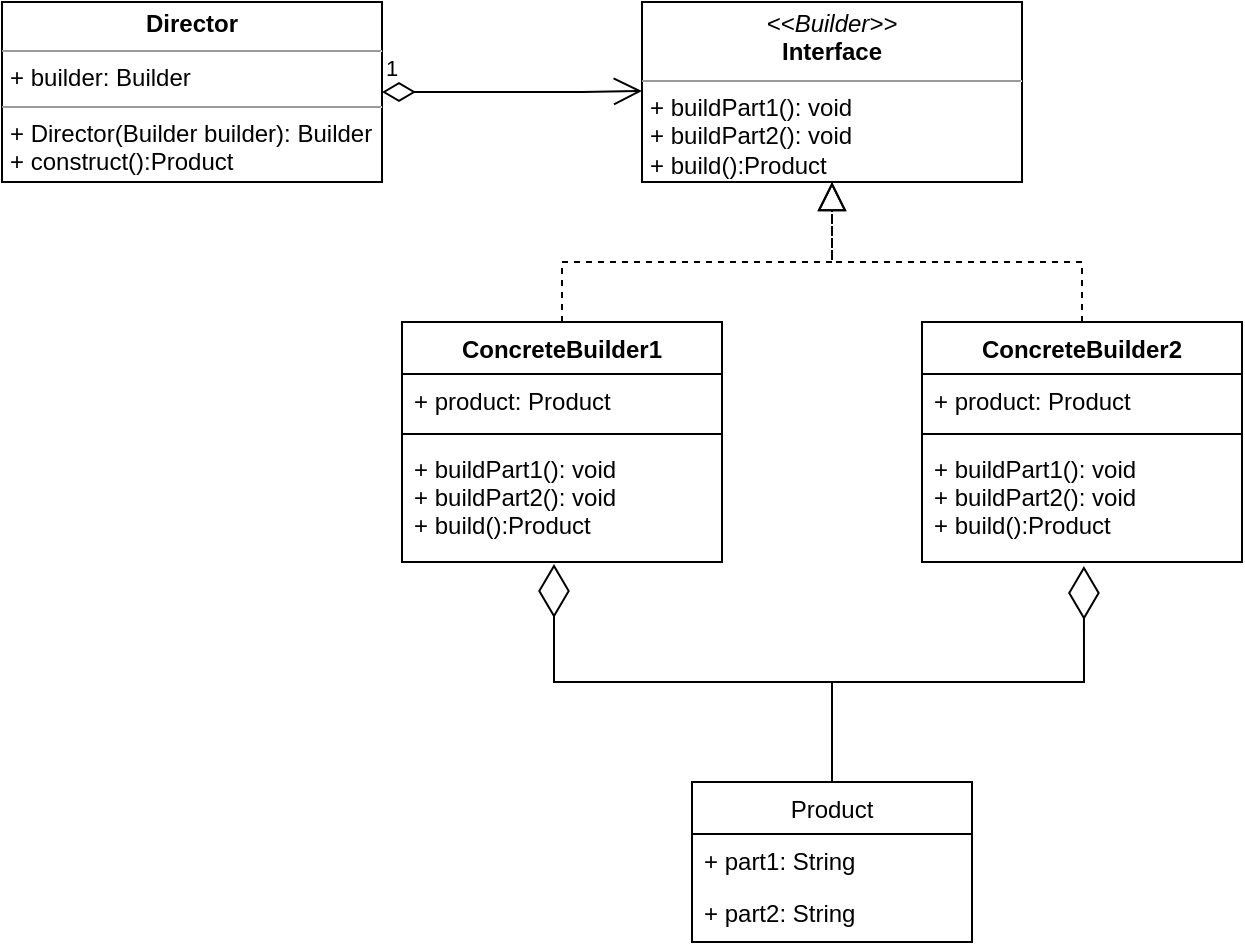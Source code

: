 <mxfile version="16.5.1" type="device"><diagram name="Page-1" id="0783ab3e-0a74-02c8-0abd-f7b4e66b4bec"><mxGraphModel dx="1106" dy="800" grid="1" gridSize="10" guides="1" tooltips="1" connect="1" arrows="1" fold="1" page="1" pageScale="1" pageWidth="850" pageHeight="1100" background="none" math="0" shadow="0"><root><mxCell id="0"/><mxCell id="1" parent="0"/><mxCell id="WT0uOMFeplNMNggAMWeF-1" value="&lt;p style=&quot;margin: 0px ; margin-top: 4px ; text-align: center&quot;&gt;&lt;i&gt;&amp;lt;&amp;lt;Builder&amp;gt;&amp;gt;&lt;/i&gt;&lt;br&gt;&lt;b&gt;Interface&lt;/b&gt;&lt;/p&gt;&lt;hr size=&quot;1&quot;&gt;&lt;p style=&quot;margin: 0px ; margin-left: 4px&quot;&gt;+ buildPart1(): void&lt;br&gt;+ buildPart2(): void&lt;/p&gt;&lt;p style=&quot;margin: 0px ; margin-left: 4px&quot;&gt;+ build():Product&lt;/p&gt;" style="verticalAlign=top;align=left;overflow=fill;fontSize=12;fontFamily=Helvetica;html=1;" parent="1" vertex="1"><mxGeometry x="430" y="160" width="190" height="90" as="geometry"/></mxCell><mxCell id="WT0uOMFeplNMNggAMWeF-10" value="" style="endArrow=block;dashed=1;endFill=0;endSize=12;html=1;rounded=0;entryX=0.5;entryY=1;entryDx=0;entryDy=0;exitX=0.5;exitY=0;exitDx=0;exitDy=0;" parent="1" source="so5XZe3bjEw0Pz1Z7xpM-1" target="WT0uOMFeplNMNggAMWeF-1" edge="1"><mxGeometry width="160" relative="1" as="geometry"><mxPoint x="400" y="320" as="sourcePoint"/><mxPoint x="630" y="410" as="targetPoint"/><Array as="points"><mxPoint x="390" y="290"/><mxPoint x="525" y="290"/></Array></mxGeometry></mxCell><mxCell id="WT0uOMFeplNMNggAMWeF-15" value="" style="endArrow=block;dashed=1;endFill=0;endSize=12;html=1;rounded=0;entryX=0.5;entryY=1;entryDx=0;entryDy=0;exitX=0.5;exitY=0;exitDx=0;exitDy=0;" parent="1" target="WT0uOMFeplNMNggAMWeF-1" edge="1"><mxGeometry width="160" relative="1" as="geometry"><mxPoint x="650" y="320" as="sourcePoint"/><mxPoint x="725" y="250" as="targetPoint"/><Array as="points"><mxPoint x="650" y="290"/><mxPoint x="525" y="290"/></Array></mxGeometry></mxCell><mxCell id="WT0uOMFeplNMNggAMWeF-17" value="Product" style="swimlane;fontStyle=0;childLayout=stackLayout;horizontal=1;startSize=26;fillColor=none;horizontalStack=0;resizeParent=1;resizeParentMax=0;resizeLast=0;collapsible=1;marginBottom=0;" parent="1" vertex="1"><mxGeometry x="455" y="550" width="140" height="80" as="geometry"/></mxCell><mxCell id="WT0uOMFeplNMNggAMWeF-18" value="+ part1: String" style="text;strokeColor=none;fillColor=none;align=left;verticalAlign=top;spacingLeft=4;spacingRight=4;overflow=hidden;rotatable=0;points=[[0,0.5],[1,0.5]];portConstraint=eastwest;" parent="WT0uOMFeplNMNggAMWeF-17" vertex="1"><mxGeometry y="26" width="140" height="26" as="geometry"/></mxCell><mxCell id="WT0uOMFeplNMNggAMWeF-19" value="+ part2: String" style="text;strokeColor=none;fillColor=none;align=left;verticalAlign=top;spacingLeft=4;spacingRight=4;overflow=hidden;rotatable=0;points=[[0,0.5],[1,0.5]];portConstraint=eastwest;" parent="WT0uOMFeplNMNggAMWeF-17" vertex="1"><mxGeometry y="52" width="140" height="28" as="geometry"/></mxCell><mxCell id="WT0uOMFeplNMNggAMWeF-31" value="&lt;p style=&quot;margin: 0px ; margin-top: 4px ; text-align: center&quot;&gt;&lt;b&gt;Director&lt;/b&gt;&lt;/p&gt;&lt;hr size=&quot;1&quot;&gt;&lt;p style=&quot;margin: 0px ; margin-left: 4px&quot;&gt;+ builder: Builder&lt;/p&gt;&lt;hr size=&quot;1&quot;&gt;&lt;p style=&quot;margin: 0px ; margin-left: 4px&quot;&gt;+ Director(Builder builder): Builder&lt;/p&gt;&lt;p style=&quot;margin: 0px ; margin-left: 4px&quot;&gt;+ construct():Product&lt;/p&gt;" style="verticalAlign=top;align=left;overflow=fill;fontSize=12;fontFamily=Helvetica;html=1;" parent="1" vertex="1"><mxGeometry x="110" y="160" width="190" height="90" as="geometry"/></mxCell><mxCell id="WT0uOMFeplNMNggAMWeF-32" value="1" style="endArrow=open;html=1;endSize=12;startArrow=diamondThin;startSize=14;startFill=0;edgeStyle=orthogonalEdgeStyle;align=left;verticalAlign=bottom;rounded=0;exitX=1;exitY=0.5;exitDx=0;exitDy=0;" parent="1" source="WT0uOMFeplNMNggAMWeF-31" edge="1"><mxGeometry x="-1" y="3" relative="1" as="geometry"><mxPoint x="320" y="204.5" as="sourcePoint"/><mxPoint x="430" y="204.5" as="targetPoint"/><Array as="points"><mxPoint x="400" y="205"/></Array></mxGeometry></mxCell><mxCell id="so5XZe3bjEw0Pz1Z7xpM-1" value="ConcreteBuilder1" style="swimlane;fontStyle=1;align=center;verticalAlign=top;childLayout=stackLayout;horizontal=1;startSize=26;horizontalStack=0;resizeParent=1;resizeParentMax=0;resizeLast=0;collapsible=1;marginBottom=0;" vertex="1" parent="1"><mxGeometry x="310" y="320" width="160" height="120" as="geometry"/></mxCell><mxCell id="so5XZe3bjEw0Pz1Z7xpM-2" value="+ product: Product" style="text;strokeColor=none;fillColor=none;align=left;verticalAlign=top;spacingLeft=4;spacingRight=4;overflow=hidden;rotatable=0;points=[[0,0.5],[1,0.5]];portConstraint=eastwest;" vertex="1" parent="so5XZe3bjEw0Pz1Z7xpM-1"><mxGeometry y="26" width="160" height="26" as="geometry"/></mxCell><mxCell id="so5XZe3bjEw0Pz1Z7xpM-3" value="" style="line;strokeWidth=1;fillColor=none;align=left;verticalAlign=middle;spacingTop=-1;spacingLeft=3;spacingRight=3;rotatable=0;labelPosition=right;points=[];portConstraint=eastwest;" vertex="1" parent="so5XZe3bjEw0Pz1Z7xpM-1"><mxGeometry y="52" width="160" height="8" as="geometry"/></mxCell><mxCell id="so5XZe3bjEw0Pz1Z7xpM-4" value="+ buildPart1(): void&#10;+ buildPart2(): void&#10;+ build():Product" style="text;strokeColor=none;fillColor=none;align=left;verticalAlign=top;spacingLeft=4;spacingRight=4;overflow=hidden;rotatable=0;points=[[0,0.5],[1,0.5]];portConstraint=eastwest;" vertex="1" parent="so5XZe3bjEw0Pz1Z7xpM-1"><mxGeometry y="60" width="160" height="60" as="geometry"/></mxCell><mxCell id="so5XZe3bjEw0Pz1Z7xpM-5" value="ConcreteBuilder2" style="swimlane;fontStyle=1;align=center;verticalAlign=top;childLayout=stackLayout;horizontal=1;startSize=26;horizontalStack=0;resizeParent=1;resizeParentMax=0;resizeLast=0;collapsible=1;marginBottom=0;" vertex="1" parent="1"><mxGeometry x="570" y="320" width="160" height="120" as="geometry"/></mxCell><mxCell id="so5XZe3bjEw0Pz1Z7xpM-6" value="+ product: Product" style="text;strokeColor=none;fillColor=none;align=left;verticalAlign=top;spacingLeft=4;spacingRight=4;overflow=hidden;rotatable=0;points=[[0,0.5],[1,0.5]];portConstraint=eastwest;" vertex="1" parent="so5XZe3bjEw0Pz1Z7xpM-5"><mxGeometry y="26" width="160" height="26" as="geometry"/></mxCell><mxCell id="so5XZe3bjEw0Pz1Z7xpM-7" value="" style="line;strokeWidth=1;fillColor=none;align=left;verticalAlign=middle;spacingTop=-1;spacingLeft=3;spacingRight=3;rotatable=0;labelPosition=right;points=[];portConstraint=eastwest;" vertex="1" parent="so5XZe3bjEw0Pz1Z7xpM-5"><mxGeometry y="52" width="160" height="8" as="geometry"/></mxCell><mxCell id="so5XZe3bjEw0Pz1Z7xpM-8" value="+ buildPart1(): void&#10;+ buildPart2(): void&#10;+ build():Product" style="text;strokeColor=none;fillColor=none;align=left;verticalAlign=top;spacingLeft=4;spacingRight=4;overflow=hidden;rotatable=0;points=[[0,0.5],[1,0.5]];portConstraint=eastwest;" vertex="1" parent="so5XZe3bjEw0Pz1Z7xpM-5"><mxGeometry y="60" width="160" height="60" as="geometry"/></mxCell><mxCell id="so5XZe3bjEw0Pz1Z7xpM-9" value="" style="endArrow=diamondThin;endFill=0;endSize=24;html=1;rounded=0;exitX=0.5;exitY=0;exitDx=0;exitDy=0;entryX=0.475;entryY=1.017;entryDx=0;entryDy=0;entryPerimeter=0;" edge="1" parent="1" source="WT0uOMFeplNMNggAMWeF-17" target="so5XZe3bjEw0Pz1Z7xpM-4"><mxGeometry width="160" relative="1" as="geometry"><mxPoint x="340" y="410" as="sourcePoint"/><mxPoint x="500" y="410" as="targetPoint"/><Array as="points"><mxPoint x="525" y="500"/><mxPoint x="386" y="500"/><mxPoint x="386" y="470"/></Array></mxGeometry></mxCell><mxCell id="so5XZe3bjEw0Pz1Z7xpM-10" value="" style="endArrow=diamondThin;endFill=0;endSize=24;html=1;rounded=0;exitX=0.5;exitY=0;exitDx=0;exitDy=0;entryX=0.506;entryY=1.033;entryDx=0;entryDy=0;entryPerimeter=0;" edge="1" parent="1" source="WT0uOMFeplNMNggAMWeF-17" target="so5XZe3bjEw0Pz1Z7xpM-8"><mxGeometry width="160" relative="1" as="geometry"><mxPoint x="535" y="530" as="sourcePoint"/><mxPoint x="660" y="451" as="targetPoint"/><Array as="points"><mxPoint x="525" y="500"/><mxPoint x="651" y="500"/></Array></mxGeometry></mxCell></root></mxGraphModel></diagram></mxfile>